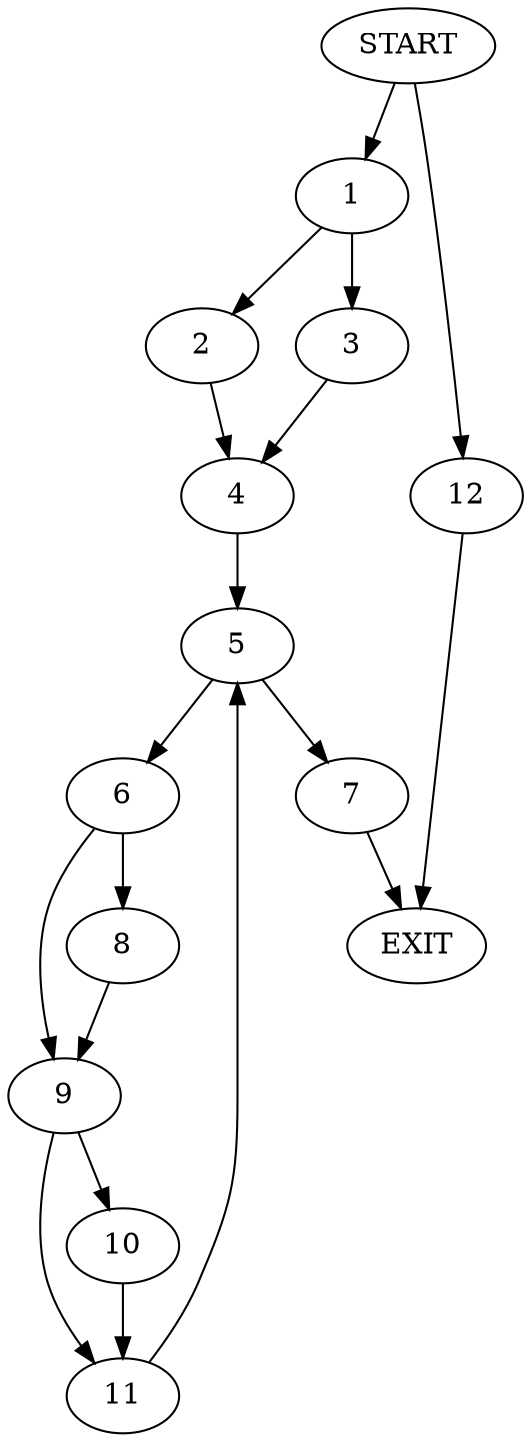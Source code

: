 digraph {
0 [label="START"]
13 [label="EXIT"]
0 -> 1
1 -> 2
1 -> 3
2 -> 4
3 -> 4
4 -> 5
5 -> 6
5 -> 7
6 -> 8
6 -> 9
7 -> 13
8 -> 9
9 -> 10
9 -> 11
11 -> 5
10 -> 11
0 -> 12
12 -> 13
}
